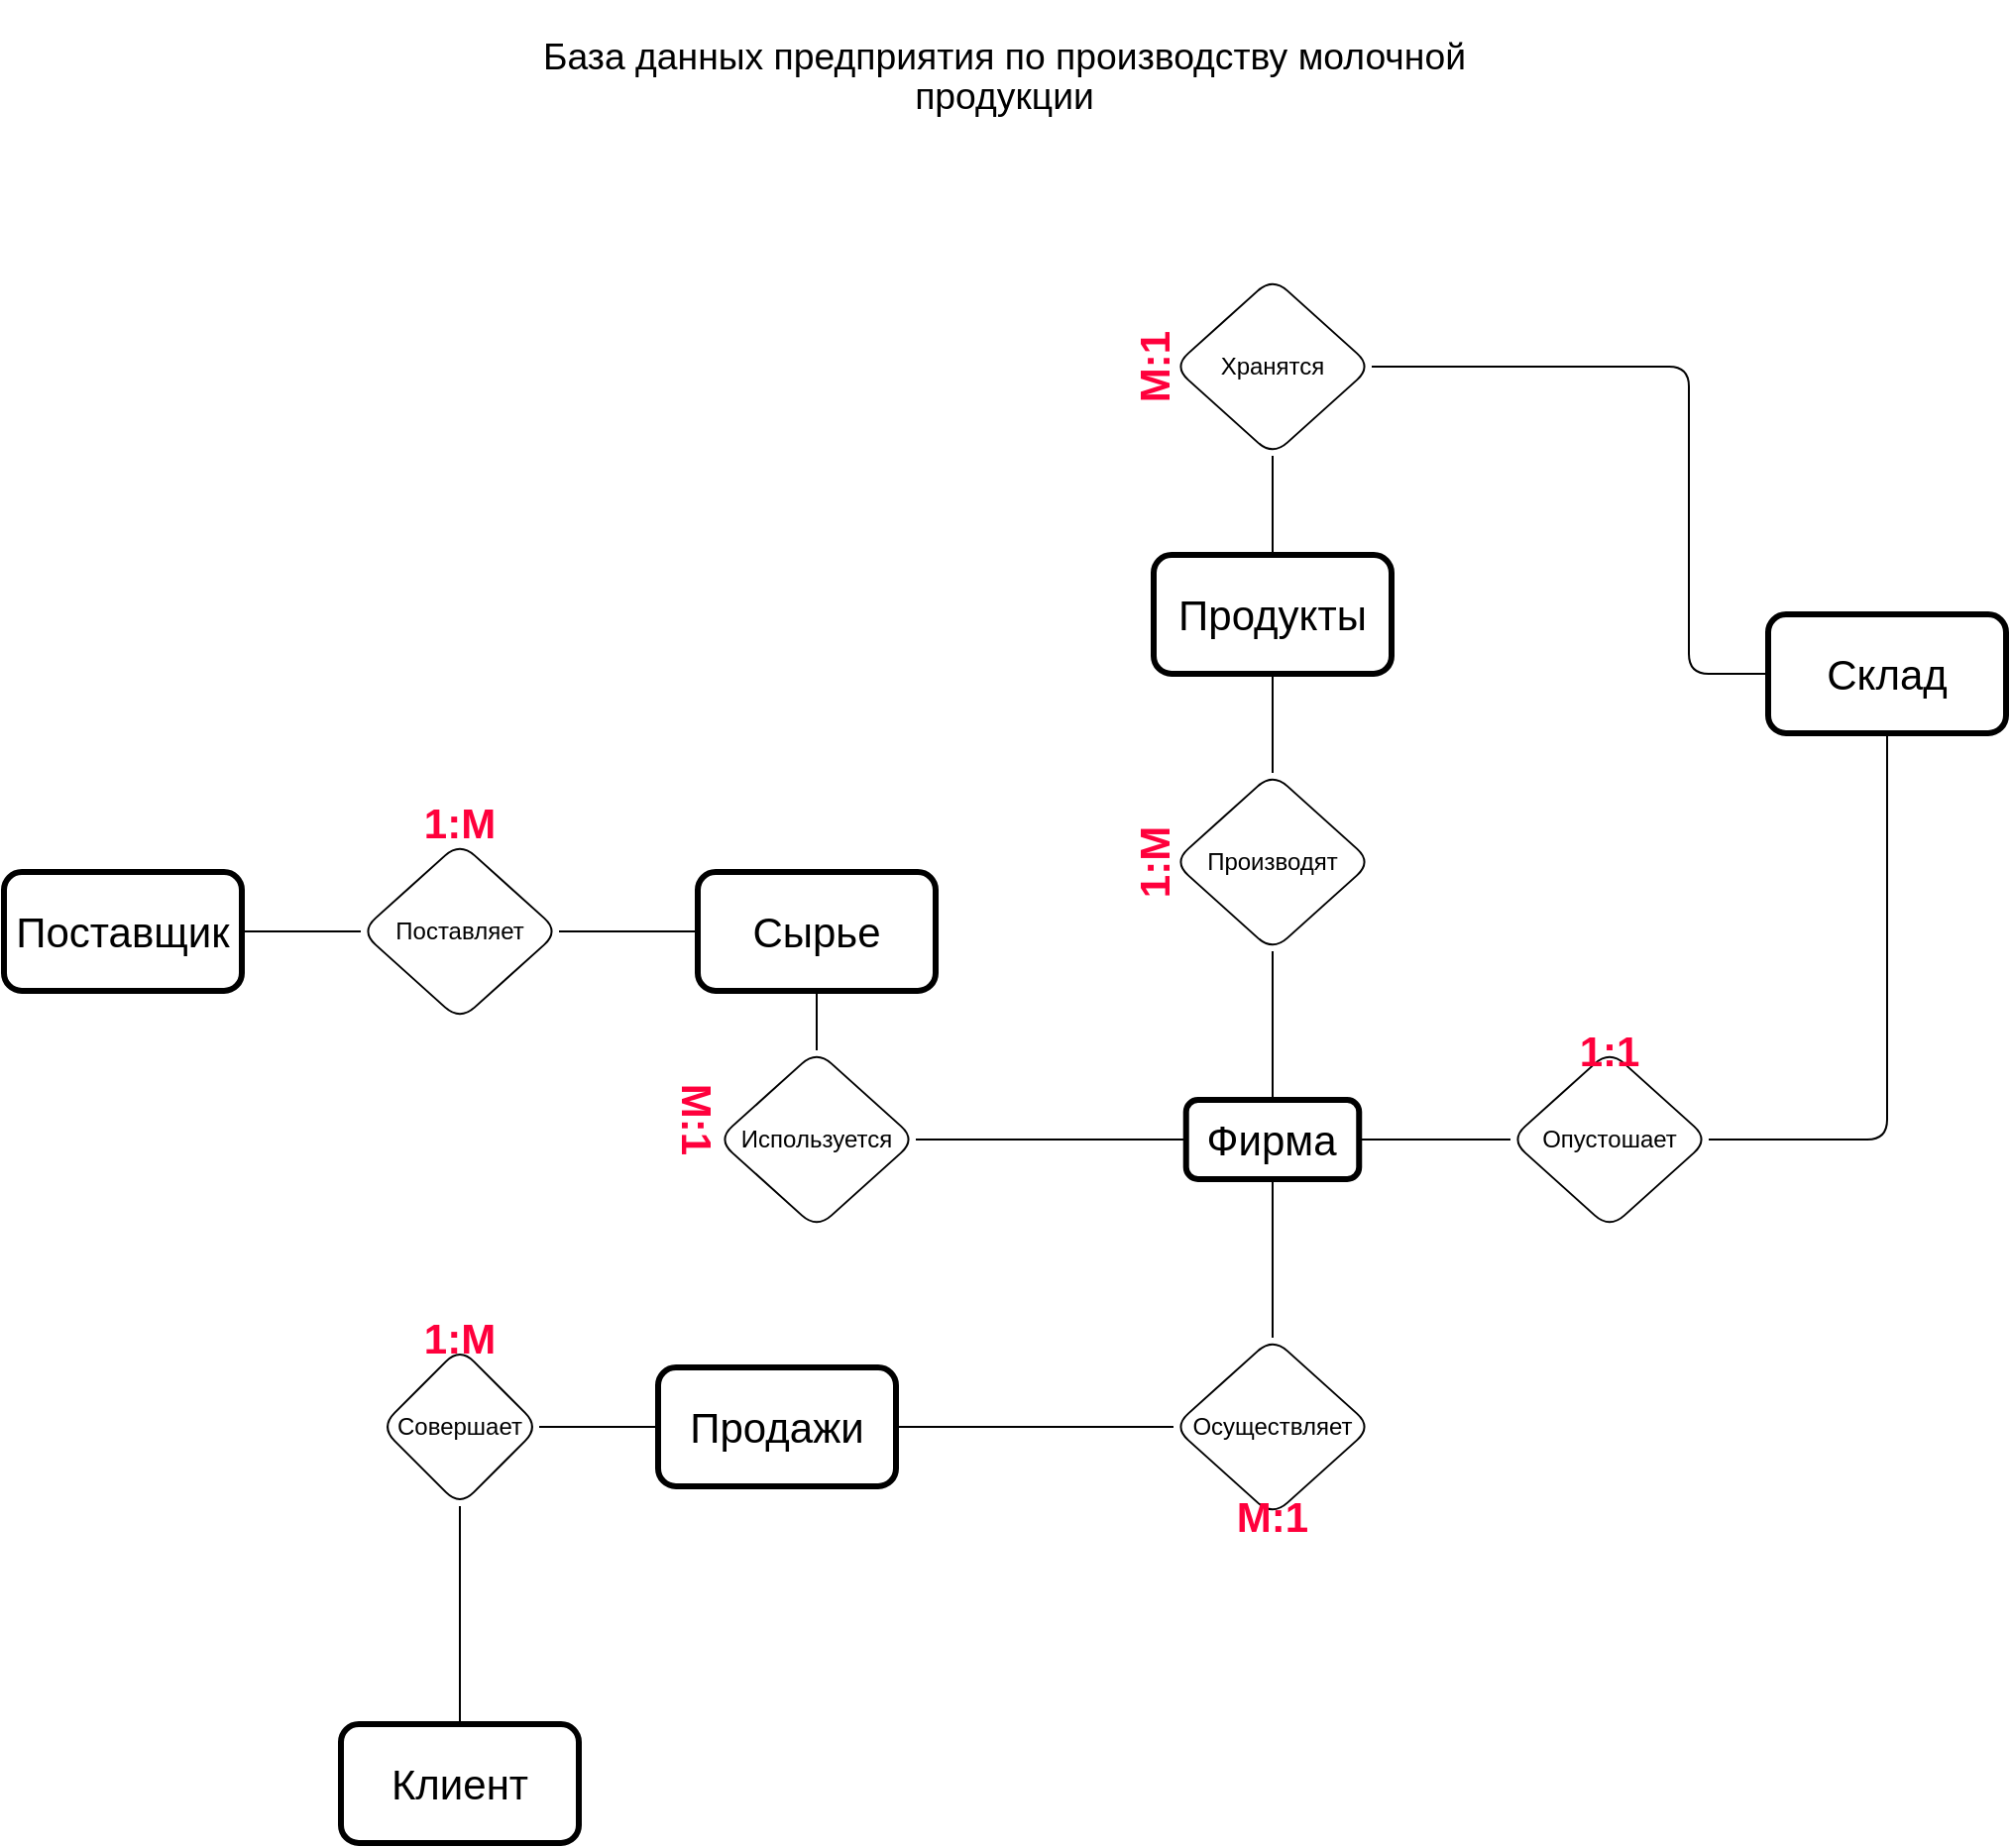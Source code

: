 <mxfile version="24.7.8">
  <diagram name="Page-1" id="e7e014a7-5840-1c2e-5031-d8a46d1fe8dd">
    <mxGraphModel dx="1244" dy="1221" grid="1" gridSize="10" guides="1" tooltips="1" connect="1" arrows="1" fold="1" page="0" pageScale="1" pageWidth="1169" pageHeight="827" background="none" math="0" shadow="0">
      <root>
        <mxCell id="0" />
        <mxCell id="1" parent="0" />
        <mxCell id="kkfp5tMhu7OLnbENiX6D-41" value="Клиент" style="rounded=1;whiteSpace=wrap;html=1;labelBackgroundColor=none;strokeWidth=3;fontSize=21;" parent="1" vertex="1">
          <mxGeometry x="480" y="940" width="120" height="60" as="geometry" />
        </mxCell>
        <mxCell id="kkfp5tMhu7OLnbENiX6D-42" value="Совершает" style="rhombus;whiteSpace=wrap;html=1;rounded=1;" parent="1" vertex="1">
          <mxGeometry x="500" y="750" width="80" height="80" as="geometry" />
        </mxCell>
        <mxCell id="kkfp5tMhu7OLnbENiX6D-43" value="Продажи" style="rounded=1;whiteSpace=wrap;html=1;labelBackgroundColor=none;strokeWidth=3;fontSize=21;" parent="1" vertex="1">
          <mxGeometry x="640" y="760" width="120" height="60" as="geometry" />
        </mxCell>
        <mxCell id="kkfp5tMhu7OLnbENiX6D-44" value="Осуществляет" style="rhombus;whiteSpace=wrap;html=1;rounded=1;" parent="1" vertex="1">
          <mxGeometry x="900" y="745" width="100" height="90" as="geometry" />
        </mxCell>
        <mxCell id="kkfp5tMhu7OLnbENiX6D-45" value="Склад" style="rounded=1;whiteSpace=wrap;html=1;labelBackgroundColor=none;strokeWidth=3;fontSize=21;" parent="1" vertex="1">
          <mxGeometry x="1200" y="380" width="120" height="60" as="geometry" />
        </mxCell>
        <mxCell id="kkfp5tMhu7OLnbENiX6D-46" value="Хранятся" style="rhombus;whiteSpace=wrap;html=1;rounded=1;" parent="1" vertex="1">
          <mxGeometry x="900" y="210" width="100" height="90" as="geometry" />
        </mxCell>
        <mxCell id="kkfp5tMhu7OLnbENiX6D-47" value="Продукты" style="rounded=1;whiteSpace=wrap;html=1;labelBackgroundColor=none;strokeWidth=3;fontSize=21;" parent="1" vertex="1">
          <mxGeometry x="890" y="350" width="120" height="60" as="geometry" />
        </mxCell>
        <mxCell id="kkfp5tMhu7OLnbENiX6D-48" value="Производят" style="rhombus;whiteSpace=wrap;html=1;rounded=1;" parent="1" vertex="1">
          <mxGeometry x="900" y="460" width="100" height="90" as="geometry" />
        </mxCell>
        <mxCell id="kkfp5tMhu7OLnbENiX6D-49" value="Фирма" style="rounded=1;whiteSpace=wrap;html=1;labelBackgroundColor=none;strokeWidth=3;fontSize=21;" parent="1" vertex="1">
          <mxGeometry x="906.36" y="625" width="87.27" height="40" as="geometry" />
        </mxCell>
        <mxCell id="kkfp5tMhu7OLnbENiX6D-50" value="Используется" style="rhombus;whiteSpace=wrap;html=1;rounded=1;" parent="1" vertex="1">
          <mxGeometry x="670" y="600" width="100" height="90" as="geometry" />
        </mxCell>
        <mxCell id="kkfp5tMhu7OLnbENiX6D-51" value="Сырье" style="rounded=1;whiteSpace=wrap;html=1;labelBackgroundColor=none;strokeWidth=3;fontSize=21;" parent="1" vertex="1">
          <mxGeometry x="660" y="510" width="120" height="60" as="geometry" />
        </mxCell>
        <mxCell id="kkfp5tMhu7OLnbENiX6D-52" value="Поставляет" style="rhombus;whiteSpace=wrap;html=1;rounded=1;" parent="1" vertex="1">
          <mxGeometry x="490" y="495" width="100" height="90" as="geometry" />
        </mxCell>
        <mxCell id="kkfp5tMhu7OLnbENiX6D-53" value="Поставщик" style="rounded=1;whiteSpace=wrap;html=1;labelBackgroundColor=none;strokeWidth=3;fontSize=21;" parent="1" vertex="1">
          <mxGeometry x="310" y="510" width="120" height="60" as="geometry" />
        </mxCell>
        <mxCell id="kkfp5tMhu7OLnbENiX6D-56" value="" style="endArrow=none;html=1;rounded=1;exitX=0.5;exitY=0;exitDx=0;exitDy=0;entryX=0.5;entryY=1;entryDx=0;entryDy=0;" parent="1" source="kkfp5tMhu7OLnbENiX6D-41" target="kkfp5tMhu7OLnbENiX6D-42" edge="1">
          <mxGeometry width="50" height="50" relative="1" as="geometry">
            <mxPoint x="720" y="1240" as="sourcePoint" />
            <mxPoint x="770" y="1190" as="targetPoint" />
          </mxGeometry>
        </mxCell>
        <mxCell id="kkfp5tMhu7OLnbENiX6D-57" value="" style="endArrow=none;html=1;rounded=1;exitX=1;exitY=0.5;exitDx=0;exitDy=0;entryX=0;entryY=0.5;entryDx=0;entryDy=0;" parent="1" source="kkfp5tMhu7OLnbENiX6D-42" target="kkfp5tMhu7OLnbENiX6D-43" edge="1">
          <mxGeometry width="50" height="50" relative="1" as="geometry">
            <mxPoint x="450" y="800" as="sourcePoint" />
            <mxPoint x="510" y="800" as="targetPoint" />
          </mxGeometry>
        </mxCell>
        <mxCell id="kkfp5tMhu7OLnbENiX6D-58" value="" style="endArrow=none;html=1;rounded=1;exitX=1;exitY=0.5;exitDx=0;exitDy=0;entryX=0;entryY=0.5;entryDx=0;entryDy=0;" parent="1" source="kkfp5tMhu7OLnbENiX6D-43" target="kkfp5tMhu7OLnbENiX6D-44" edge="1">
          <mxGeometry width="50" height="50" relative="1" as="geometry">
            <mxPoint x="590" y="800" as="sourcePoint" />
            <mxPoint x="650" y="800" as="targetPoint" />
          </mxGeometry>
        </mxCell>
        <mxCell id="kkfp5tMhu7OLnbENiX6D-59" value="" style="endArrow=none;html=1;rounded=1;exitX=0.5;exitY=0;exitDx=0;exitDy=0;entryX=0.5;entryY=1;entryDx=0;entryDy=0;" parent="1" source="kkfp5tMhu7OLnbENiX6D-44" target="kkfp5tMhu7OLnbENiX6D-49" edge="1">
          <mxGeometry width="50" height="50" relative="1" as="geometry">
            <mxPoint x="540" as="sourcePoint" />
            <mxPoint x="820" y="-10" as="targetPoint" />
          </mxGeometry>
        </mxCell>
        <mxCell id="kkfp5tMhu7OLnbENiX6D-60" value="" style="endArrow=none;html=1;rounded=1;exitX=1;exitY=0.5;exitDx=0;exitDy=0;entryX=0;entryY=0.5;entryDx=0;entryDy=0;" parent="1" source="kkfp5tMhu7OLnbENiX6D-46" target="kkfp5tMhu7OLnbENiX6D-45" edge="1">
          <mxGeometry width="50" height="50" relative="1" as="geometry">
            <mxPoint x="804" y="149" as="sourcePoint" />
            <mxPoint x="900" y="150" as="targetPoint" />
            <Array as="points">
              <mxPoint x="1160" y="255" />
              <mxPoint x="1160" y="410" />
            </Array>
          </mxGeometry>
        </mxCell>
        <mxCell id="kkfp5tMhu7OLnbENiX6D-61" value="" style="endArrow=none;html=1;rounded=1;exitX=0.5;exitY=0;exitDx=0;exitDy=0;entryX=0.5;entryY=1;entryDx=0;entryDy=0;" parent="1" source="kkfp5tMhu7OLnbENiX6D-47" target="kkfp5tMhu7OLnbENiX6D-46" edge="1">
          <mxGeometry width="50" height="50" relative="1" as="geometry">
            <mxPoint x="960" y="220" as="sourcePoint" />
            <mxPoint x="1040" y="280" as="targetPoint" />
          </mxGeometry>
        </mxCell>
        <mxCell id="kkfp5tMhu7OLnbENiX6D-62" value="" style="endArrow=none;html=1;rounded=1;exitX=0.5;exitY=0;exitDx=0;exitDy=0;entryX=0.5;entryY=1;entryDx=0;entryDy=0;" parent="1" source="kkfp5tMhu7OLnbENiX6D-48" target="kkfp5tMhu7OLnbENiX6D-47" edge="1">
          <mxGeometry width="50" height="50" relative="1" as="geometry">
            <mxPoint x="960" y="360" as="sourcePoint" />
            <mxPoint x="960" y="310" as="targetPoint" />
          </mxGeometry>
        </mxCell>
        <mxCell id="kkfp5tMhu7OLnbENiX6D-63" value="" style="endArrow=none;html=1;rounded=1;exitX=0.5;exitY=0;exitDx=0;exitDy=0;entryX=0.5;entryY=1;entryDx=0;entryDy=0;" parent="1" source="kkfp5tMhu7OLnbENiX6D-49" target="kkfp5tMhu7OLnbENiX6D-48" edge="1">
          <mxGeometry width="50" height="50" relative="1" as="geometry">
            <mxPoint x="970" y="370" as="sourcePoint" />
            <mxPoint x="970" y="320" as="targetPoint" />
          </mxGeometry>
        </mxCell>
        <mxCell id="kkfp5tMhu7OLnbENiX6D-64" value="" style="endArrow=none;html=1;rounded=1;exitX=0;exitY=0.5;exitDx=0;exitDy=0;entryX=1;entryY=0.5;entryDx=0;entryDy=0;" parent="1" source="kkfp5tMhu7OLnbENiX6D-49" target="kkfp5tMhu7OLnbENiX6D-50" edge="1">
          <mxGeometry width="50" height="50" relative="1" as="geometry">
            <mxPoint x="960" y="600" as="sourcePoint" />
            <mxPoint x="960" y="560" as="targetPoint" />
          </mxGeometry>
        </mxCell>
        <mxCell id="kkfp5tMhu7OLnbENiX6D-65" value="" style="endArrow=none;html=1;rounded=1;exitX=0.5;exitY=0;exitDx=0;exitDy=0;entryX=0.5;entryY=1;entryDx=0;entryDy=0;" parent="1" source="kkfp5tMhu7OLnbENiX6D-50" target="kkfp5tMhu7OLnbENiX6D-51" edge="1">
          <mxGeometry width="50" height="50" relative="1" as="geometry">
            <mxPoint x="840" y="655" as="sourcePoint" />
            <mxPoint x="780" y="655" as="targetPoint" />
          </mxGeometry>
        </mxCell>
        <mxCell id="kkfp5tMhu7OLnbENiX6D-66" value="" style="endArrow=none;html=1;rounded=1;exitX=0;exitY=0.5;exitDx=0;exitDy=0;entryX=1;entryY=0.5;entryDx=0;entryDy=0;" parent="1" source="kkfp5tMhu7OLnbENiX6D-51" target="kkfp5tMhu7OLnbENiX6D-52" edge="1">
          <mxGeometry width="50" height="50" relative="1" as="geometry">
            <mxPoint x="730" y="610" as="sourcePoint" />
            <mxPoint x="730" y="580" as="targetPoint" />
          </mxGeometry>
        </mxCell>
        <mxCell id="kkfp5tMhu7OLnbENiX6D-67" value="" style="endArrow=none;html=1;rounded=1;exitX=1;exitY=0.5;exitDx=0;exitDy=0;entryX=0;entryY=0.5;entryDx=0;entryDy=0;" parent="1" source="kkfp5tMhu7OLnbENiX6D-53" target="kkfp5tMhu7OLnbENiX6D-52" edge="1">
          <mxGeometry width="50" height="50" relative="1" as="geometry">
            <mxPoint x="670" y="550" as="sourcePoint" />
            <mxPoint x="600" y="550" as="targetPoint" />
          </mxGeometry>
        </mxCell>
        <mxCell id="kkfp5tMhu7OLnbENiX6D-68" value="&lt;b&gt;&lt;font color=&quot;#ff003c&quot; style=&quot;font-size: 21px;&quot;&gt;1:М&lt;/font&gt;&lt;/b&gt;" style="text;html=1;align=center;verticalAlign=middle;whiteSpace=wrap;rounded=0;" parent="1" vertex="1">
          <mxGeometry x="510" y="730" width="60" height="30" as="geometry" />
        </mxCell>
        <mxCell id="kkfp5tMhu7OLnbENiX6D-69" value="&lt;b&gt;&lt;font color=&quot;#ff003c&quot; style=&quot;font-size: 21px;&quot;&gt;1:М&lt;/font&gt;&lt;/b&gt;" style="text;html=1;align=center;verticalAlign=middle;whiteSpace=wrap;rounded=0;rotation=-90;" parent="1" vertex="1">
          <mxGeometry x="860" y="490" width="60" height="30" as="geometry" />
        </mxCell>
        <mxCell id="kkfp5tMhu7OLnbENiX6D-71" value="&lt;b&gt;&lt;font color=&quot;#ff003c&quot; style=&quot;font-size: 21px;&quot;&gt;1:М&lt;/font&gt;&lt;/b&gt;" style="text;html=1;align=center;verticalAlign=middle;whiteSpace=wrap;rounded=0;" parent="1" vertex="1">
          <mxGeometry x="510" y="470" width="60" height="30" as="geometry" />
        </mxCell>
        <mxCell id="kkfp5tMhu7OLnbENiX6D-72" value="&lt;b&gt;&lt;font color=&quot;#ff003c&quot; style=&quot;font-size: 21px;&quot;&gt;М:1&lt;/font&gt;&lt;/b&gt;" style="text;html=1;align=center;verticalAlign=middle;whiteSpace=wrap;rounded=0;rotation=-90;" parent="1" vertex="1">
          <mxGeometry x="860" y="240" width="60" height="30" as="geometry" />
        </mxCell>
        <mxCell id="kkfp5tMhu7OLnbENiX6D-73" value="&lt;b&gt;&lt;font color=&quot;#ff003c&quot; style=&quot;font-size: 21px;&quot;&gt;М:1&lt;/font&gt;&lt;/b&gt;" style="text;html=1;align=center;verticalAlign=middle;whiteSpace=wrap;rounded=0;rotation=90;" parent="1" vertex="1">
          <mxGeometry x="630" y="620" width="60" height="30" as="geometry" />
        </mxCell>
        <mxCell id="kkfp5tMhu7OLnbENiX6D-74" value="&lt;b&gt;&lt;font color=&quot;#ff003c&quot; style=&quot;font-size: 21px;&quot;&gt;М:1&lt;/font&gt;&lt;/b&gt;" style="text;html=1;align=center;verticalAlign=middle;whiteSpace=wrap;rounded=0;rotation=0;" parent="1" vertex="1">
          <mxGeometry x="920" y="820" width="60" height="30" as="geometry" />
        </mxCell>
        <mxCell id="kkfp5tMhu7OLnbENiX6D-77" value="" style="endArrow=none;html=1;rounded=1;entryX=0.5;entryY=1;entryDx=0;entryDy=0;exitX=1;exitY=0.5;exitDx=0;exitDy=0;" parent="1" source="kkfp5tMhu7OLnbENiX6D-78" target="kkfp5tMhu7OLnbENiX6D-45" edge="1">
          <mxGeometry width="50" height="50" relative="1" as="geometry">
            <mxPoint x="560" y="290" as="sourcePoint" />
            <mxPoint x="610" y="240" as="targetPoint" />
            <Array as="points">
              <mxPoint x="1260" y="645" />
            </Array>
          </mxGeometry>
        </mxCell>
        <mxCell id="kkfp5tMhu7OLnbENiX6D-78" value="Опустошает" style="rhombus;whiteSpace=wrap;html=1;rounded=1;" parent="1" vertex="1">
          <mxGeometry x="1070" y="600" width="100" height="90" as="geometry" />
        </mxCell>
        <mxCell id="kkfp5tMhu7OLnbENiX6D-79" value="" style="endArrow=none;html=1;rounded=1;entryX=0;entryY=0.5;entryDx=0;entryDy=0;exitX=1;exitY=0.5;exitDx=0;exitDy=0;" parent="1" source="kkfp5tMhu7OLnbENiX6D-49" target="kkfp5tMhu7OLnbENiX6D-78" edge="1">
          <mxGeometry width="50" height="50" relative="1" as="geometry">
            <mxPoint x="1270" y="650" as="sourcePoint" />
            <mxPoint x="1270" y="450" as="targetPoint" />
            <Array as="points" />
          </mxGeometry>
        </mxCell>
        <mxCell id="kkfp5tMhu7OLnbENiX6D-80" value="&lt;b&gt;&lt;font color=&quot;#ff003c&quot; style=&quot;font-size: 21px;&quot;&gt;1:1&lt;/font&gt;&lt;/b&gt;" style="text;html=1;align=center;verticalAlign=middle;whiteSpace=wrap;rounded=0;rotation=0;" parent="1" vertex="1">
          <mxGeometry x="1090" y="585" width="60" height="30" as="geometry" />
        </mxCell>
        <mxCell id="n-6HJMGATWXchXvPlMJU-1" value="&lt;p class=&quot;MsoNormal&quot; align=&quot;center&quot; style=&quot;text-align:center&quot;&gt;&lt;span style=&quot;font-size:14.0pt;mso-bidi-font-size:11.0pt;line-height:107%;font-family:&#xa;&amp;quot;Times New Roman&amp;quot;,serif&quot;&gt;База данных предприятия по производству молочной&#xa;продукции&lt;/span&gt;&lt;/p&gt;" style="text;whiteSpace=wrap;html=1;" vertex="1" parent="1">
          <mxGeometry x="580" y="70" width="500" height="90" as="geometry" />
        </mxCell>
      </root>
    </mxGraphModel>
  </diagram>
</mxfile>
